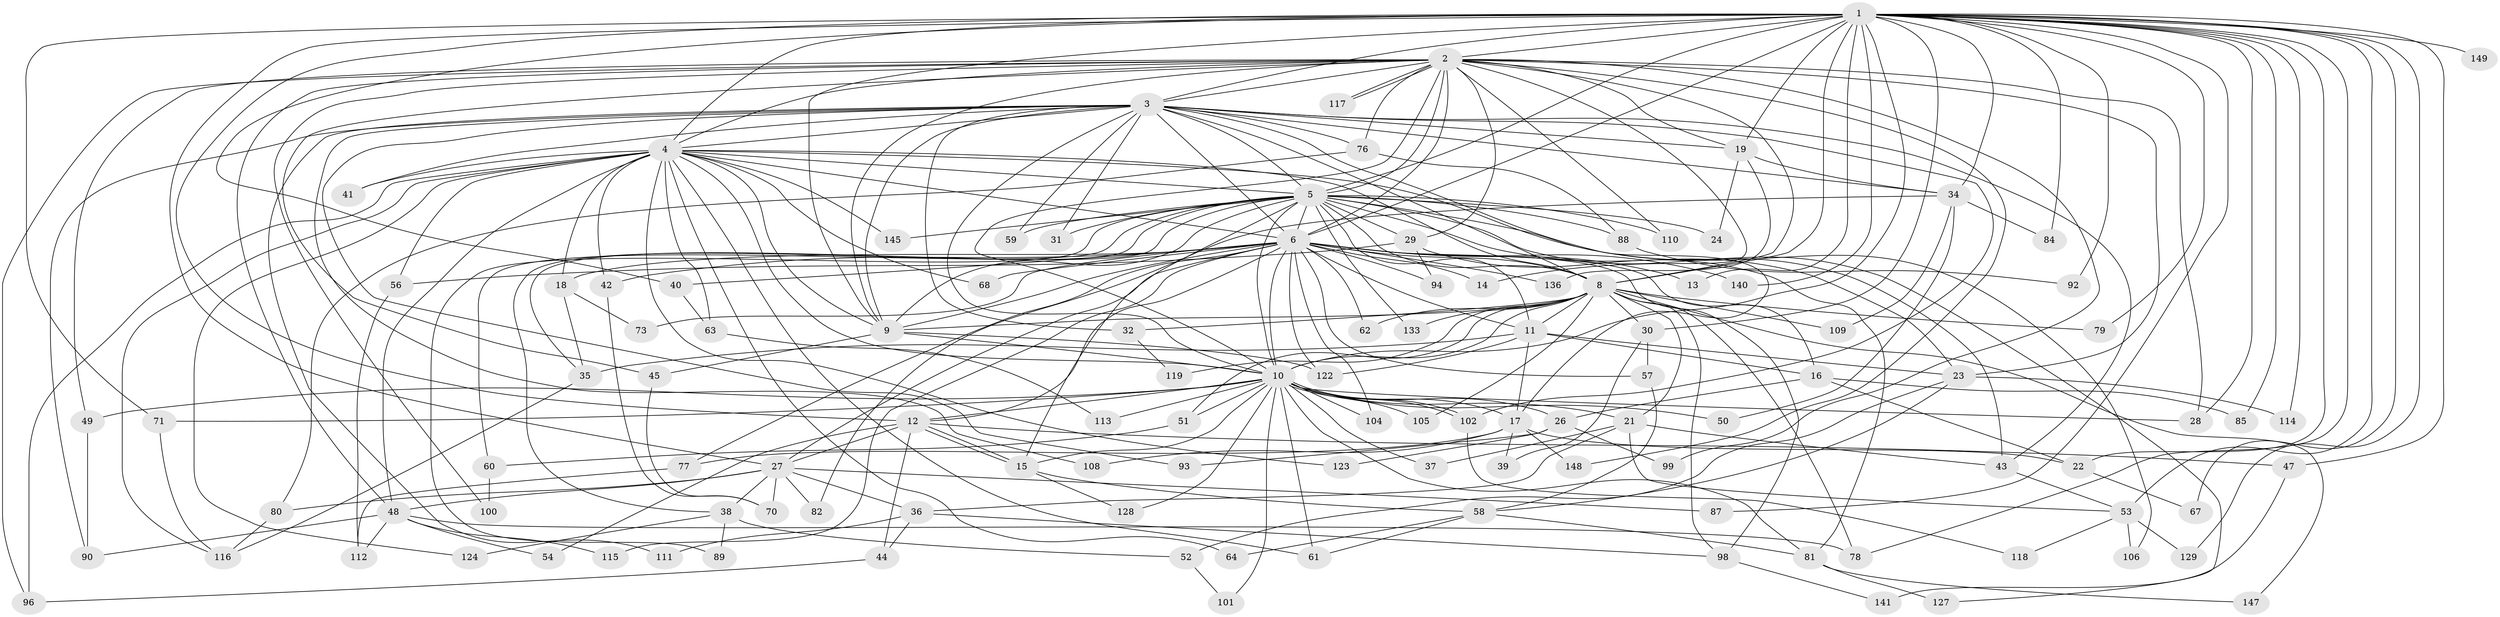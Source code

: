 // original degree distribution, {28: 0.006711409395973154, 25: 0.006711409395973154, 21: 0.006711409395973154, 24: 0.006711409395973154, 26: 0.006711409395973154, 31: 0.013422818791946308, 14: 0.006711409395973154, 22: 0.006711409395973154, 12: 0.006711409395973154, 8: 0.020134228187919462, 10: 0.006711409395973154, 2: 0.5033557046979866, 5: 0.06040268456375839, 4: 0.10067114093959731, 6: 0.020134228187919462, 9: 0.006711409395973154, 3: 0.21476510067114093}
// Generated by graph-tools (version 1.1) at 2025/11/02/27/25 16:11:04]
// undirected, 114 vertices, 273 edges
graph export_dot {
graph [start="1"]
  node [color=gray90,style=filled];
  1 [super="+7"];
  2 [super="+66"];
  3 [super="+75"];
  4 [super="+33"];
  5 [super="+126"];
  6 [super="+46"];
  8 [super="+139"];
  9 [super="+65"];
  10 [super="+83"];
  11 [super="+131"];
  12 [super="+138"];
  13;
  14;
  15 [super="+20"];
  16;
  17 [super="+121"];
  18;
  19 [super="+91"];
  21;
  22 [super="+86"];
  23 [super="+25"];
  24;
  26;
  27 [super="+69"];
  28;
  29;
  30;
  31;
  32;
  34 [super="+55"];
  35 [super="+74"];
  36;
  37;
  38;
  39;
  40;
  41;
  42 [super="+72"];
  43 [super="+134"];
  44;
  45;
  47;
  48 [super="+103"];
  49;
  50 [super="+144"];
  51;
  52;
  53 [super="+132"];
  54;
  56;
  57 [super="+146"];
  58;
  59;
  60;
  61 [super="+95"];
  62;
  63;
  64;
  67;
  68;
  70;
  71;
  73;
  76;
  77;
  78 [super="+107"];
  79;
  80 [super="+130"];
  81 [super="+97"];
  82;
  84;
  85;
  87;
  88;
  89;
  90 [super="+142"];
  92;
  93;
  94;
  96 [super="+137"];
  98 [super="+125"];
  99;
  100;
  101;
  102 [super="+120"];
  104;
  105;
  106;
  108;
  109;
  110;
  111;
  112 [super="+143"];
  113;
  114;
  115;
  116 [super="+135"];
  117;
  118;
  119;
  122;
  123;
  124;
  127;
  128;
  129;
  133;
  136;
  140;
  141;
  145;
  147;
  148;
  149;
  1 -- 2 [weight=2];
  1 -- 3 [weight=2];
  1 -- 4 [weight=2];
  1 -- 5 [weight=2];
  1 -- 6 [weight=2];
  1 -- 8 [weight=2];
  1 -- 9 [weight=2];
  1 -- 10 [weight=2];
  1 -- 12;
  1 -- 13;
  1 -- 19;
  1 -- 22;
  1 -- 28;
  1 -- 30;
  1 -- 47;
  1 -- 53;
  1 -- 67;
  1 -- 71;
  1 -- 79;
  1 -- 85;
  1 -- 87;
  1 -- 92;
  1 -- 114;
  1 -- 129;
  1 -- 140;
  1 -- 149 [weight=2];
  1 -- 34;
  1 -- 40;
  1 -- 78;
  1 -- 84;
  1 -- 27;
  2 -- 3;
  2 -- 4;
  2 -- 5;
  2 -- 6;
  2 -- 8;
  2 -- 9;
  2 -- 10;
  2 -- 14;
  2 -- 19;
  2 -- 29;
  2 -- 45;
  2 -- 49;
  2 -- 76;
  2 -- 99;
  2 -- 100;
  2 -- 110;
  2 -- 117;
  2 -- 117;
  2 -- 148;
  2 -- 28;
  2 -- 23;
  2 -- 48;
  2 -- 96;
  3 -- 4;
  3 -- 5;
  3 -- 6;
  3 -- 8;
  3 -- 9;
  3 -- 10 [weight=2];
  3 -- 17;
  3 -- 31;
  3 -- 32;
  3 -- 34;
  3 -- 41;
  3 -- 59;
  3 -- 76;
  3 -- 90;
  3 -- 93;
  3 -- 108;
  3 -- 111;
  3 -- 19;
  3 -- 102;
  3 -- 43;
  4 -- 5;
  4 -- 6;
  4 -- 8;
  4 -- 9;
  4 -- 10;
  4 -- 18;
  4 -- 41;
  4 -- 42;
  4 -- 48;
  4 -- 56;
  4 -- 61;
  4 -- 63;
  4 -- 64;
  4 -- 96;
  4 -- 116;
  4 -- 123;
  4 -- 124;
  4 -- 145;
  4 -- 127;
  4 -- 68;
  5 -- 6;
  5 -- 8;
  5 -- 9;
  5 -- 10;
  5 -- 11;
  5 -- 23;
  5 -- 24;
  5 -- 29;
  5 -- 31;
  5 -- 38;
  5 -- 43;
  5 -- 59;
  5 -- 60;
  5 -- 88;
  5 -- 89;
  5 -- 106;
  5 -- 110;
  5 -- 133;
  5 -- 145;
  5 -- 15;
  5 -- 35;
  6 -- 8;
  6 -- 9 [weight=2];
  6 -- 10;
  6 -- 11;
  6 -- 12;
  6 -- 13;
  6 -- 14;
  6 -- 16;
  6 -- 18;
  6 -- 27;
  6 -- 40;
  6 -- 42;
  6 -- 57;
  6 -- 62;
  6 -- 73;
  6 -- 77;
  6 -- 94;
  6 -- 104;
  6 -- 115;
  6 -- 122;
  6 -- 140;
  6 -- 136;
  6 -- 68;
  6 -- 98;
  8 -- 9;
  8 -- 10;
  8 -- 21;
  8 -- 30;
  8 -- 32;
  8 -- 51;
  8 -- 62;
  8 -- 78;
  8 -- 79;
  8 -- 98;
  8 -- 105;
  8 -- 109;
  8 -- 119;
  8 -- 133;
  8 -- 11;
  8 -- 147;
  9 -- 10;
  9 -- 45;
  9 -- 122;
  10 -- 21;
  10 -- 26;
  10 -- 28;
  10 -- 37;
  10 -- 49;
  10 -- 50 [weight=2];
  10 -- 51;
  10 -- 71;
  10 -- 101;
  10 -- 102;
  10 -- 102;
  10 -- 104;
  10 -- 105;
  10 -- 113;
  10 -- 128;
  10 -- 12;
  10 -- 81;
  10 -- 15;
  10 -- 17;
  10 -- 61;
  11 -- 16;
  11 -- 17;
  11 -- 23;
  11 -- 35;
  11 -- 122;
  12 -- 15 [weight=2];
  12 -- 15;
  12 -- 27;
  12 -- 44;
  12 -- 47;
  12 -- 54;
  15 -- 58;
  15 -- 128;
  16 -- 26;
  16 -- 85;
  16 -- 22;
  17 -- 22;
  17 -- 39;
  17 -- 77;
  17 -- 108;
  17 -- 148;
  18 -- 35;
  18 -- 73;
  19 -- 24;
  19 -- 136;
  19 -- 34;
  21 -- 36;
  21 -- 37;
  21 -- 43;
  21 -- 53;
  22 -- 67;
  23 -- 58;
  23 -- 52;
  23 -- 114;
  26 -- 93;
  26 -- 99;
  26 -- 123;
  27 -- 36;
  27 -- 38;
  27 -- 48;
  27 -- 80;
  27 -- 82;
  27 -- 87;
  27 -- 70;
  29 -- 56;
  29 -- 81;
  29 -- 94;
  30 -- 39;
  30 -- 57;
  32 -- 119;
  34 -- 50;
  34 -- 82;
  34 -- 84;
  34 -- 109;
  35 -- 116;
  36 -- 44;
  36 -- 98;
  36 -- 111;
  38 -- 52;
  38 -- 89;
  38 -- 124;
  40 -- 63;
  42 -- 70;
  43 -- 53;
  44 -- 96;
  45 -- 70;
  47 -- 141;
  48 -- 54;
  48 -- 115;
  48 -- 90;
  48 -- 78;
  48 -- 112;
  49 -- 90;
  51 -- 60;
  52 -- 101;
  53 -- 106;
  53 -- 118;
  53 -- 129;
  56 -- 112;
  57 -- 58;
  58 -- 61;
  58 -- 64;
  58 -- 81;
  60 -- 100;
  63 -- 113;
  71 -- 116;
  76 -- 80;
  76 -- 88;
  77 -- 112;
  80 -- 116;
  81 -- 147;
  81 -- 127;
  88 -- 92;
  98 -- 141;
  102 -- 118;
}

